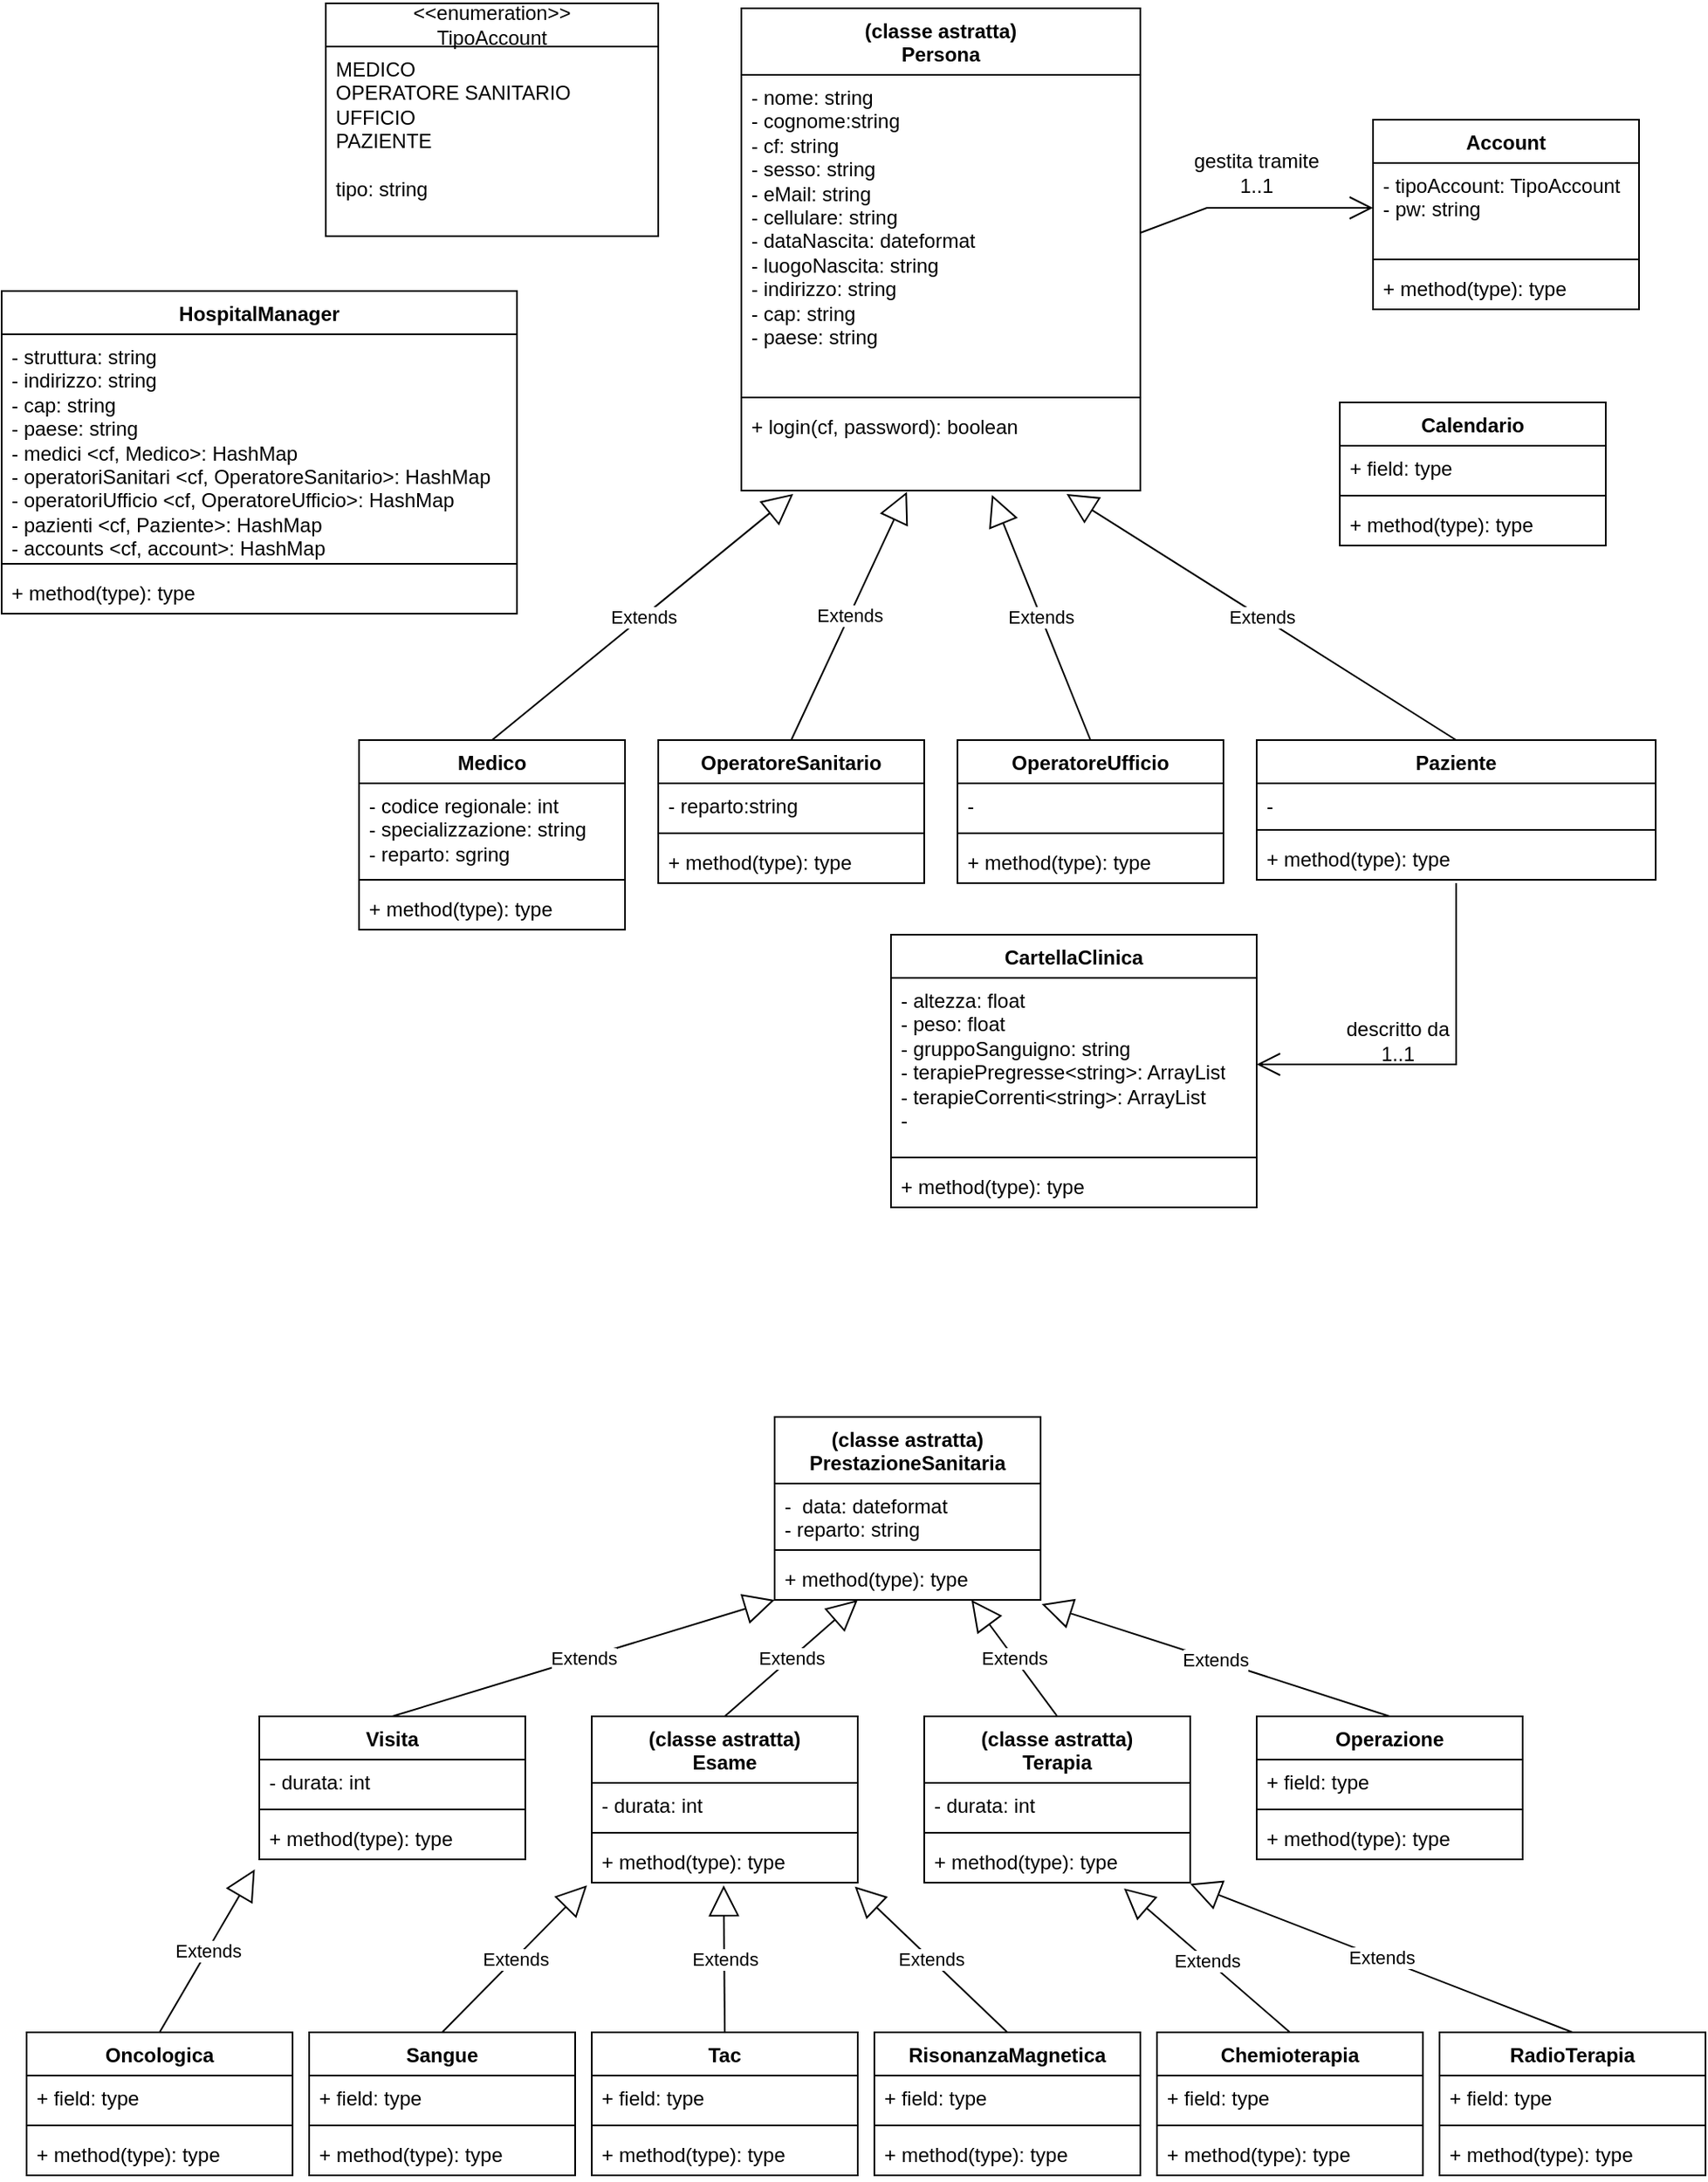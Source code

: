 <mxfile version="21.2.9" type="device">
  <diagram name="Pagina-1" id="tTlV-15hE3kfH03kpY0C">
    <mxGraphModel dx="1313" dy="676" grid="1" gridSize="10" guides="1" tooltips="1" connect="1" arrows="1" fold="1" page="1" pageScale="1" pageWidth="1169" pageHeight="827" math="0" shadow="0">
      <root>
        <mxCell id="0" />
        <mxCell id="1" parent="0" />
        <mxCell id="g1Nb5lCBtKVe93ydb6f9-2" value="(classe astratta)&lt;br&gt;Persona" style="swimlane;fontStyle=1;align=center;verticalAlign=top;childLayout=stackLayout;horizontal=1;startSize=40;horizontalStack=0;resizeParent=1;resizeParentMax=0;resizeLast=0;collapsible=1;marginBottom=0;whiteSpace=wrap;html=1;" parent="1" vertex="1">
          <mxGeometry x="530" y="43" width="240" height="290" as="geometry">
            <mxRectangle x="330" y="240" width="130" height="40" as="alternateBounds" />
          </mxGeometry>
        </mxCell>
        <mxCell id="g1Nb5lCBtKVe93ydb6f9-3" value="- nome: string&lt;br&gt;- cognome:string&lt;br&gt;- cf: string&lt;br&gt;- sesso: string&lt;br&gt;- eMail: string&lt;br&gt;- cellulare: string&lt;br&gt;- dataNascita: dateformat&lt;br&gt;- luogoNascita: string&lt;br&gt;- indirizzo: string&lt;br&gt;- cap: string&lt;br&gt;- paese: string" style="text;strokeColor=none;fillColor=none;align=left;verticalAlign=top;spacingLeft=4;spacingRight=4;overflow=hidden;rotatable=0;points=[[0,0.5],[1,0.5]];portConstraint=eastwest;whiteSpace=wrap;html=1;" parent="g1Nb5lCBtKVe93ydb6f9-2" vertex="1">
          <mxGeometry y="40" width="240" height="190" as="geometry" />
        </mxCell>
        <mxCell id="g1Nb5lCBtKVe93ydb6f9-4" value="" style="line;strokeWidth=1;fillColor=none;align=left;verticalAlign=middle;spacingTop=-1;spacingLeft=3;spacingRight=3;rotatable=0;labelPosition=right;points=[];portConstraint=eastwest;strokeColor=inherit;" parent="g1Nb5lCBtKVe93ydb6f9-2" vertex="1">
          <mxGeometry y="230" width="240" height="8" as="geometry" />
        </mxCell>
        <mxCell id="g1Nb5lCBtKVe93ydb6f9-5" value="+ login(cf, password): boolean" style="text;strokeColor=none;fillColor=none;align=left;verticalAlign=top;spacingLeft=4;spacingRight=4;overflow=hidden;rotatable=0;points=[[0,0.5],[1,0.5]];portConstraint=eastwest;whiteSpace=wrap;html=1;" parent="g1Nb5lCBtKVe93ydb6f9-2" vertex="1">
          <mxGeometry y="238" width="240" height="52" as="geometry" />
        </mxCell>
        <mxCell id="g1Nb5lCBtKVe93ydb6f9-6" value="Medico" style="swimlane;fontStyle=1;align=center;verticalAlign=top;childLayout=stackLayout;horizontal=1;startSize=26;horizontalStack=0;resizeParent=1;resizeParentMax=0;resizeLast=0;collapsible=1;marginBottom=0;whiteSpace=wrap;html=1;" parent="1" vertex="1">
          <mxGeometry x="300" y="483" width="160" height="114" as="geometry" />
        </mxCell>
        <mxCell id="g1Nb5lCBtKVe93ydb6f9-7" value="- codice regionale: int&lt;br&gt;- specializzazione: string&lt;br&gt;- reparto: sgring&amp;nbsp;" style="text;strokeColor=none;fillColor=none;align=left;verticalAlign=top;spacingLeft=4;spacingRight=4;overflow=hidden;rotatable=0;points=[[0,0.5],[1,0.5]];portConstraint=eastwest;whiteSpace=wrap;html=1;" parent="g1Nb5lCBtKVe93ydb6f9-6" vertex="1">
          <mxGeometry y="26" width="160" height="54" as="geometry" />
        </mxCell>
        <mxCell id="g1Nb5lCBtKVe93ydb6f9-8" value="" style="line;strokeWidth=1;fillColor=none;align=left;verticalAlign=middle;spacingTop=-1;spacingLeft=3;spacingRight=3;rotatable=0;labelPosition=right;points=[];portConstraint=eastwest;strokeColor=inherit;" parent="g1Nb5lCBtKVe93ydb6f9-6" vertex="1">
          <mxGeometry y="80" width="160" height="8" as="geometry" />
        </mxCell>
        <mxCell id="g1Nb5lCBtKVe93ydb6f9-9" value="+ method(type): type" style="text;strokeColor=none;fillColor=none;align=left;verticalAlign=top;spacingLeft=4;spacingRight=4;overflow=hidden;rotatable=0;points=[[0,0.5],[1,0.5]];portConstraint=eastwest;whiteSpace=wrap;html=1;" parent="g1Nb5lCBtKVe93ydb6f9-6" vertex="1">
          <mxGeometry y="88" width="160" height="26" as="geometry" />
        </mxCell>
        <mxCell id="g1Nb5lCBtKVe93ydb6f9-10" value="OperatoreUfficio" style="swimlane;fontStyle=1;align=center;verticalAlign=top;childLayout=stackLayout;horizontal=1;startSize=26;horizontalStack=0;resizeParent=1;resizeParentMax=0;resizeLast=0;collapsible=1;marginBottom=0;whiteSpace=wrap;html=1;" parent="1" vertex="1">
          <mxGeometry x="660" y="483" width="160" height="86" as="geometry" />
        </mxCell>
        <mxCell id="g1Nb5lCBtKVe93ydb6f9-11" value="-&amp;nbsp;" style="text;strokeColor=none;fillColor=none;align=left;verticalAlign=top;spacingLeft=4;spacingRight=4;overflow=hidden;rotatable=0;points=[[0,0.5],[1,0.5]];portConstraint=eastwest;whiteSpace=wrap;html=1;" parent="g1Nb5lCBtKVe93ydb6f9-10" vertex="1">
          <mxGeometry y="26" width="160" height="26" as="geometry" />
        </mxCell>
        <mxCell id="g1Nb5lCBtKVe93ydb6f9-12" value="" style="line;strokeWidth=1;fillColor=none;align=left;verticalAlign=middle;spacingTop=-1;spacingLeft=3;spacingRight=3;rotatable=0;labelPosition=right;points=[];portConstraint=eastwest;strokeColor=inherit;" parent="g1Nb5lCBtKVe93ydb6f9-10" vertex="1">
          <mxGeometry y="52" width="160" height="8" as="geometry" />
        </mxCell>
        <mxCell id="g1Nb5lCBtKVe93ydb6f9-13" value="+ method(type): type" style="text;strokeColor=none;fillColor=none;align=left;verticalAlign=top;spacingLeft=4;spacingRight=4;overflow=hidden;rotatable=0;points=[[0,0.5],[1,0.5]];portConstraint=eastwest;whiteSpace=wrap;html=1;" parent="g1Nb5lCBtKVe93ydb6f9-10" vertex="1">
          <mxGeometry y="60" width="160" height="26" as="geometry" />
        </mxCell>
        <mxCell id="g1Nb5lCBtKVe93ydb6f9-14" value="Paziente" style="swimlane;fontStyle=1;align=center;verticalAlign=top;childLayout=stackLayout;horizontal=1;startSize=26;horizontalStack=0;resizeParent=1;resizeParentMax=0;resizeLast=0;collapsible=1;marginBottom=0;whiteSpace=wrap;html=1;" parent="1" vertex="1">
          <mxGeometry x="840" y="483" width="240" height="84" as="geometry" />
        </mxCell>
        <mxCell id="g1Nb5lCBtKVe93ydb6f9-15" value="-" style="text;strokeColor=none;fillColor=none;align=left;verticalAlign=top;spacingLeft=4;spacingRight=4;overflow=hidden;rotatable=0;points=[[0,0.5],[1,0.5]];portConstraint=eastwest;whiteSpace=wrap;html=1;" parent="g1Nb5lCBtKVe93ydb6f9-14" vertex="1">
          <mxGeometry y="26" width="240" height="24" as="geometry" />
        </mxCell>
        <mxCell id="g1Nb5lCBtKVe93ydb6f9-16" value="" style="line;strokeWidth=1;fillColor=none;align=left;verticalAlign=middle;spacingTop=-1;spacingLeft=3;spacingRight=3;rotatable=0;labelPosition=right;points=[];portConstraint=eastwest;strokeColor=inherit;" parent="g1Nb5lCBtKVe93ydb6f9-14" vertex="1">
          <mxGeometry y="50" width="240" height="8" as="geometry" />
        </mxCell>
        <mxCell id="g1Nb5lCBtKVe93ydb6f9-17" value="+ method(type): type" style="text;strokeColor=none;fillColor=none;align=left;verticalAlign=top;spacingLeft=4;spacingRight=4;overflow=hidden;rotatable=0;points=[[0,0.5],[1,0.5]];portConstraint=eastwest;whiteSpace=wrap;html=1;" parent="g1Nb5lCBtKVe93ydb6f9-14" vertex="1">
          <mxGeometry y="58" width="240" height="26" as="geometry" />
        </mxCell>
        <mxCell id="g1Nb5lCBtKVe93ydb6f9-18" value="CartellaClinica" style="swimlane;fontStyle=1;align=center;verticalAlign=top;childLayout=stackLayout;horizontal=1;startSize=26;horizontalStack=0;resizeParent=1;resizeParentMax=0;resizeLast=0;collapsible=1;marginBottom=0;whiteSpace=wrap;html=1;" parent="1" vertex="1">
          <mxGeometry x="620" y="600" width="220" height="164" as="geometry" />
        </mxCell>
        <mxCell id="g1Nb5lCBtKVe93ydb6f9-19" value="- altezza: float&lt;br style=&quot;border-color: var(--border-color);&quot;&gt;- peso: float&lt;br style=&quot;border-color: var(--border-color);&quot;&gt;- gruppoSanguigno: string&lt;br style=&quot;border-color: var(--border-color);&quot;&gt;- terapiePregresse&amp;lt;string&amp;gt;: ArrayList&lt;br style=&quot;border-color: var(--border-color);&quot;&gt;- terapieCorrenti&amp;lt;string&amp;gt;: ArrayList&lt;br&gt;-&amp;nbsp;" style="text;strokeColor=none;fillColor=none;align=left;verticalAlign=top;spacingLeft=4;spacingRight=4;overflow=hidden;rotatable=0;points=[[0,0.5],[1,0.5]];portConstraint=eastwest;whiteSpace=wrap;html=1;" parent="g1Nb5lCBtKVe93ydb6f9-18" vertex="1">
          <mxGeometry y="26" width="220" height="104" as="geometry" />
        </mxCell>
        <mxCell id="g1Nb5lCBtKVe93ydb6f9-20" value="" style="line;strokeWidth=1;fillColor=none;align=left;verticalAlign=middle;spacingTop=-1;spacingLeft=3;spacingRight=3;rotatable=0;labelPosition=right;points=[];portConstraint=eastwest;strokeColor=inherit;" parent="g1Nb5lCBtKVe93ydb6f9-18" vertex="1">
          <mxGeometry y="130" width="220" height="8" as="geometry" />
        </mxCell>
        <mxCell id="g1Nb5lCBtKVe93ydb6f9-21" value="+ method(type): type" style="text;strokeColor=none;fillColor=none;align=left;verticalAlign=top;spacingLeft=4;spacingRight=4;overflow=hidden;rotatable=0;points=[[0,0.5],[1,0.5]];portConstraint=eastwest;whiteSpace=wrap;html=1;" parent="g1Nb5lCBtKVe93ydb6f9-18" vertex="1">
          <mxGeometry y="138" width="220" height="26" as="geometry" />
        </mxCell>
        <mxCell id="g1Nb5lCBtKVe93ydb6f9-25" value="Extends" style="endArrow=block;endSize=16;endFill=0;html=1;rounded=0;exitX=0.5;exitY=0;exitDx=0;exitDy=0;entryX=0.628;entryY=1.05;entryDx=0;entryDy=0;entryPerimeter=0;" parent="1" source="g1Nb5lCBtKVe93ydb6f9-10" target="g1Nb5lCBtKVe93ydb6f9-5" edge="1">
          <mxGeometry width="160" relative="1" as="geometry">
            <mxPoint x="580" y="443" as="sourcePoint" />
            <mxPoint x="650" y="293" as="targetPoint" />
          </mxGeometry>
        </mxCell>
        <mxCell id="g1Nb5lCBtKVe93ydb6f9-27" value="Extends" style="endArrow=block;endSize=16;endFill=0;html=1;rounded=0;exitX=0.5;exitY=0;exitDx=0;exitDy=0;entryX=0.13;entryY=1.038;entryDx=0;entryDy=0;entryPerimeter=0;" parent="1" source="g1Nb5lCBtKVe93ydb6f9-6" target="g1Nb5lCBtKVe93ydb6f9-5" edge="1">
          <mxGeometry width="160" relative="1" as="geometry">
            <mxPoint x="580" y="243" as="sourcePoint" />
            <mxPoint x="740" y="243" as="targetPoint" />
          </mxGeometry>
        </mxCell>
        <mxCell id="g1Nb5lCBtKVe93ydb6f9-28" value="Extends" style="endArrow=block;endSize=16;endFill=0;html=1;rounded=0;entryX=0.815;entryY=1.038;entryDx=0;entryDy=0;entryPerimeter=0;exitX=0.5;exitY=0;exitDx=0;exitDy=0;" parent="1" source="g1Nb5lCBtKVe93ydb6f9-14" target="g1Nb5lCBtKVe93ydb6f9-5" edge="1">
          <mxGeometry width="160" relative="1" as="geometry">
            <mxPoint x="580" y="243" as="sourcePoint" />
            <mxPoint x="740" y="243" as="targetPoint" />
          </mxGeometry>
        </mxCell>
        <mxCell id="g1Nb5lCBtKVe93ydb6f9-38" value="" style="endArrow=open;endFill=1;endSize=12;html=1;rounded=0;entryX=1;entryY=0.5;entryDx=0;entryDy=0;" parent="1" target="g1Nb5lCBtKVe93ydb6f9-19" edge="1">
          <mxGeometry width="160" relative="1" as="geometry">
            <mxPoint x="960" y="569" as="sourcePoint" />
            <mxPoint x="850" y="639" as="targetPoint" />
            <Array as="points">
              <mxPoint x="960" y="678" />
            </Array>
          </mxGeometry>
        </mxCell>
        <mxCell id="g1Nb5lCBtKVe93ydb6f9-39" value="descritto da&lt;br&gt;1..1" style="text;strokeColor=none;align=center;fillColor=none;html=1;verticalAlign=middle;whiteSpace=wrap;rounded=0;movable=1;resizable=1;rotatable=1;deletable=1;editable=1;locked=0;connectable=1;" parent="1" vertex="1">
          <mxGeometry x="890" y="649" width="70" height="30" as="geometry" />
        </mxCell>
        <mxCell id="g1Nb5lCBtKVe93ydb6f9-40" value="Calendario" style="swimlane;fontStyle=1;align=center;verticalAlign=top;childLayout=stackLayout;horizontal=1;startSize=26;horizontalStack=0;resizeParent=1;resizeParentMax=0;resizeLast=0;collapsible=1;marginBottom=0;whiteSpace=wrap;html=1;" parent="1" vertex="1">
          <mxGeometry x="890" y="280" width="160" height="86" as="geometry" />
        </mxCell>
        <mxCell id="g1Nb5lCBtKVe93ydb6f9-41" value="+ field: type" style="text;strokeColor=none;fillColor=none;align=left;verticalAlign=top;spacingLeft=4;spacingRight=4;overflow=hidden;rotatable=0;points=[[0,0.5],[1,0.5]];portConstraint=eastwest;whiteSpace=wrap;html=1;" parent="g1Nb5lCBtKVe93ydb6f9-40" vertex="1">
          <mxGeometry y="26" width="160" height="26" as="geometry" />
        </mxCell>
        <mxCell id="g1Nb5lCBtKVe93ydb6f9-42" value="" style="line;strokeWidth=1;fillColor=none;align=left;verticalAlign=middle;spacingTop=-1;spacingLeft=3;spacingRight=3;rotatable=0;labelPosition=right;points=[];portConstraint=eastwest;strokeColor=inherit;" parent="g1Nb5lCBtKVe93ydb6f9-40" vertex="1">
          <mxGeometry y="52" width="160" height="8" as="geometry" />
        </mxCell>
        <mxCell id="g1Nb5lCBtKVe93ydb6f9-43" value="+ method(type): type" style="text;strokeColor=none;fillColor=none;align=left;verticalAlign=top;spacingLeft=4;spacingRight=4;overflow=hidden;rotatable=0;points=[[0,0.5],[1,0.5]];portConstraint=eastwest;whiteSpace=wrap;html=1;" parent="g1Nb5lCBtKVe93ydb6f9-40" vertex="1">
          <mxGeometry y="60" width="160" height="26" as="geometry" />
        </mxCell>
        <mxCell id="g1Nb5lCBtKVe93ydb6f9-44" value="Account" style="swimlane;fontStyle=1;align=center;verticalAlign=top;childLayout=stackLayout;horizontal=1;startSize=26;horizontalStack=0;resizeParent=1;resizeParentMax=0;resizeLast=0;collapsible=1;marginBottom=0;whiteSpace=wrap;html=1;" parent="1" vertex="1">
          <mxGeometry x="910" y="110" width="160" height="114" as="geometry" />
        </mxCell>
        <mxCell id="g1Nb5lCBtKVe93ydb6f9-45" value="- tipoAccount: TipoAccount&lt;br&gt;- pw: string" style="text;strokeColor=none;fillColor=none;align=left;verticalAlign=top;spacingLeft=4;spacingRight=4;overflow=hidden;rotatable=0;points=[[0,0.5],[1,0.5]];portConstraint=eastwest;whiteSpace=wrap;html=1;" parent="g1Nb5lCBtKVe93ydb6f9-44" vertex="1">
          <mxGeometry y="26" width="160" height="54" as="geometry" />
        </mxCell>
        <mxCell id="g1Nb5lCBtKVe93ydb6f9-46" value="" style="line;strokeWidth=1;fillColor=none;align=left;verticalAlign=middle;spacingTop=-1;spacingLeft=3;spacingRight=3;rotatable=0;labelPosition=right;points=[];portConstraint=eastwest;strokeColor=inherit;" parent="g1Nb5lCBtKVe93ydb6f9-44" vertex="1">
          <mxGeometry y="80" width="160" height="8" as="geometry" />
        </mxCell>
        <mxCell id="g1Nb5lCBtKVe93ydb6f9-47" value="+ method(type): type" style="text;strokeColor=none;fillColor=none;align=left;verticalAlign=top;spacingLeft=4;spacingRight=4;overflow=hidden;rotatable=0;points=[[0,0.5],[1,0.5]];portConstraint=eastwest;whiteSpace=wrap;html=1;" parent="g1Nb5lCBtKVe93ydb6f9-44" vertex="1">
          <mxGeometry y="88" width="160" height="26" as="geometry" />
        </mxCell>
        <mxCell id="g1Nb5lCBtKVe93ydb6f9-53" value="&amp;lt;&amp;lt;enumeration&amp;gt;&amp;gt;&lt;br&gt;TipoAccount" style="swimlane;fontStyle=0;childLayout=stackLayout;horizontal=1;startSize=26;fillColor=none;horizontalStack=0;resizeParent=1;resizeParentMax=0;resizeLast=0;collapsible=1;marginBottom=0;whiteSpace=wrap;html=1;" parent="1" vertex="1">
          <mxGeometry x="280" y="40" width="200" height="140" as="geometry" />
        </mxCell>
        <mxCell id="g1Nb5lCBtKVe93ydb6f9-54" value="MEDICO&lt;br&gt;OPERATORE SANITARIO&lt;br&gt;UFFICIO&lt;br&gt;PAZIENTE&lt;br&gt;&lt;br&gt;tipo: string" style="text;strokeColor=none;fillColor=none;align=left;verticalAlign=top;spacingLeft=4;spacingRight=4;overflow=hidden;rotatable=0;points=[[0,0.5],[1,0.5]];portConstraint=eastwest;whiteSpace=wrap;html=1;" parent="g1Nb5lCBtKVe93ydb6f9-53" vertex="1">
          <mxGeometry y="26" width="200" height="114" as="geometry" />
        </mxCell>
        <mxCell id="g1Nb5lCBtKVe93ydb6f9-60" value="OperatoreSanitario" style="swimlane;fontStyle=1;align=center;verticalAlign=top;childLayout=stackLayout;horizontal=1;startSize=26;horizontalStack=0;resizeParent=1;resizeParentMax=0;resizeLast=0;collapsible=1;marginBottom=0;whiteSpace=wrap;html=1;" parent="1" vertex="1">
          <mxGeometry x="480" y="483" width="160" height="86" as="geometry" />
        </mxCell>
        <mxCell id="g1Nb5lCBtKVe93ydb6f9-61" value="- reparto:string" style="text;strokeColor=none;fillColor=none;align=left;verticalAlign=top;spacingLeft=4;spacingRight=4;overflow=hidden;rotatable=0;points=[[0,0.5],[1,0.5]];portConstraint=eastwest;whiteSpace=wrap;html=1;" parent="g1Nb5lCBtKVe93ydb6f9-60" vertex="1">
          <mxGeometry y="26" width="160" height="26" as="geometry" />
        </mxCell>
        <mxCell id="g1Nb5lCBtKVe93ydb6f9-62" value="" style="line;strokeWidth=1;fillColor=none;align=left;verticalAlign=middle;spacingTop=-1;spacingLeft=3;spacingRight=3;rotatable=0;labelPosition=right;points=[];portConstraint=eastwest;strokeColor=inherit;" parent="g1Nb5lCBtKVe93ydb6f9-60" vertex="1">
          <mxGeometry y="52" width="160" height="8" as="geometry" />
        </mxCell>
        <mxCell id="g1Nb5lCBtKVe93ydb6f9-63" value="+ method(type): type" style="text;strokeColor=none;fillColor=none;align=left;verticalAlign=top;spacingLeft=4;spacingRight=4;overflow=hidden;rotatable=0;points=[[0,0.5],[1,0.5]];portConstraint=eastwest;whiteSpace=wrap;html=1;" parent="g1Nb5lCBtKVe93ydb6f9-60" vertex="1">
          <mxGeometry y="60" width="160" height="26" as="geometry" />
        </mxCell>
        <mxCell id="g1Nb5lCBtKVe93ydb6f9-64" value="Extends" style="endArrow=block;endSize=16;endFill=0;html=1;rounded=0;exitX=0.5;exitY=0;exitDx=0;exitDy=0;entryX=0.415;entryY=1.015;entryDx=0;entryDy=0;entryPerimeter=0;" parent="1" source="g1Nb5lCBtKVe93ydb6f9-60" target="g1Nb5lCBtKVe93ydb6f9-5" edge="1">
          <mxGeometry width="160" relative="1" as="geometry">
            <mxPoint x="580" y="393" as="sourcePoint" />
            <mxPoint x="740" y="393" as="targetPoint" />
          </mxGeometry>
        </mxCell>
        <mxCell id="0tCYUlRIdNbkmeOcHSWN-1" value="HospitalManager" style="swimlane;fontStyle=1;align=center;verticalAlign=top;childLayout=stackLayout;horizontal=1;startSize=26;horizontalStack=0;resizeParent=1;resizeParentMax=0;resizeLast=0;collapsible=1;marginBottom=0;whiteSpace=wrap;html=1;" parent="1" vertex="1">
          <mxGeometry x="85" y="213" width="310" height="194" as="geometry" />
        </mxCell>
        <mxCell id="0tCYUlRIdNbkmeOcHSWN-2" value="- struttura: string&lt;br&gt;- indirizzo: string&lt;br style=&quot;border-color: var(--border-color);&quot;&gt;- cap: string&lt;br style=&quot;border-color: var(--border-color);&quot;&gt;- paese: string&lt;br style=&quot;border-color: var(--border-color);&quot;&gt;- medici &amp;lt;cf, Medico&amp;gt;: HashMap&lt;br&gt;- operatoriSanitari &amp;lt;cf, OperatoreSanitario&amp;gt;: HashMap&lt;br&gt;- operatoriUfficio &amp;lt;cf, OperatoreUfficio&amp;gt;: HashMap&lt;br style=&quot;border-color: var(--border-color);&quot;&gt;- pazienti &amp;lt;cf, Paziente&amp;gt;: HashMap&lt;br&gt;- accounts &amp;lt;cf, account&amp;gt;: HashMap" style="text;strokeColor=none;fillColor=none;align=left;verticalAlign=top;spacingLeft=4;spacingRight=4;overflow=hidden;rotatable=0;points=[[0,0.5],[1,0.5]];portConstraint=eastwest;whiteSpace=wrap;html=1;" parent="0tCYUlRIdNbkmeOcHSWN-1" vertex="1">
          <mxGeometry y="26" width="310" height="134" as="geometry" />
        </mxCell>
        <mxCell id="0tCYUlRIdNbkmeOcHSWN-3" value="" style="line;strokeWidth=1;fillColor=none;align=left;verticalAlign=middle;spacingTop=-1;spacingLeft=3;spacingRight=3;rotatable=0;labelPosition=right;points=[];portConstraint=eastwest;strokeColor=inherit;" parent="0tCYUlRIdNbkmeOcHSWN-1" vertex="1">
          <mxGeometry y="160" width="310" height="8" as="geometry" />
        </mxCell>
        <mxCell id="0tCYUlRIdNbkmeOcHSWN-4" value="+ method(type): type" style="text;strokeColor=none;fillColor=none;align=left;verticalAlign=top;spacingLeft=4;spacingRight=4;overflow=hidden;rotatable=0;points=[[0,0.5],[1,0.5]];portConstraint=eastwest;whiteSpace=wrap;html=1;" parent="0tCYUlRIdNbkmeOcHSWN-1" vertex="1">
          <mxGeometry y="168" width="310" height="26" as="geometry" />
        </mxCell>
        <mxCell id="0tCYUlRIdNbkmeOcHSWN-5" value="Operazione" style="swimlane;fontStyle=1;align=center;verticalAlign=top;childLayout=stackLayout;horizontal=1;startSize=26;horizontalStack=0;resizeParent=1;resizeParentMax=0;resizeLast=0;collapsible=1;marginBottom=0;whiteSpace=wrap;html=1;" parent="1" vertex="1">
          <mxGeometry x="840" y="1070" width="160" height="86" as="geometry" />
        </mxCell>
        <mxCell id="0tCYUlRIdNbkmeOcHSWN-6" value="+ field: type" style="text;strokeColor=none;fillColor=none;align=left;verticalAlign=top;spacingLeft=4;spacingRight=4;overflow=hidden;rotatable=0;points=[[0,0.5],[1,0.5]];portConstraint=eastwest;whiteSpace=wrap;html=1;" parent="0tCYUlRIdNbkmeOcHSWN-5" vertex="1">
          <mxGeometry y="26" width="160" height="26" as="geometry" />
        </mxCell>
        <mxCell id="0tCYUlRIdNbkmeOcHSWN-7" value="" style="line;strokeWidth=1;fillColor=none;align=left;verticalAlign=middle;spacingTop=-1;spacingLeft=3;spacingRight=3;rotatable=0;labelPosition=right;points=[];portConstraint=eastwest;strokeColor=inherit;" parent="0tCYUlRIdNbkmeOcHSWN-5" vertex="1">
          <mxGeometry y="52" width="160" height="8" as="geometry" />
        </mxCell>
        <mxCell id="0tCYUlRIdNbkmeOcHSWN-8" value="+ method(type): type" style="text;strokeColor=none;fillColor=none;align=left;verticalAlign=top;spacingLeft=4;spacingRight=4;overflow=hidden;rotatable=0;points=[[0,0.5],[1,0.5]];portConstraint=eastwest;whiteSpace=wrap;html=1;" parent="0tCYUlRIdNbkmeOcHSWN-5" vertex="1">
          <mxGeometry y="60" width="160" height="26" as="geometry" />
        </mxCell>
        <mxCell id="0tCYUlRIdNbkmeOcHSWN-9" value="(classe astratta)&lt;br&gt;Esame" style="swimlane;fontStyle=1;align=center;verticalAlign=top;childLayout=stackLayout;horizontal=1;startSize=40;horizontalStack=0;resizeParent=1;resizeParentMax=0;resizeLast=0;collapsible=1;marginBottom=0;whiteSpace=wrap;html=1;" parent="1" vertex="1">
          <mxGeometry x="440" y="1070" width="160" height="100" as="geometry" />
        </mxCell>
        <mxCell id="0tCYUlRIdNbkmeOcHSWN-10" value="- durata: int" style="text;strokeColor=none;fillColor=none;align=left;verticalAlign=top;spacingLeft=4;spacingRight=4;overflow=hidden;rotatable=0;points=[[0,0.5],[1,0.5]];portConstraint=eastwest;whiteSpace=wrap;html=1;" parent="0tCYUlRIdNbkmeOcHSWN-9" vertex="1">
          <mxGeometry y="40" width="160" height="26" as="geometry" />
        </mxCell>
        <mxCell id="0tCYUlRIdNbkmeOcHSWN-11" value="" style="line;strokeWidth=1;fillColor=none;align=left;verticalAlign=middle;spacingTop=-1;spacingLeft=3;spacingRight=3;rotatable=0;labelPosition=right;points=[];portConstraint=eastwest;strokeColor=inherit;" parent="0tCYUlRIdNbkmeOcHSWN-9" vertex="1">
          <mxGeometry y="66" width="160" height="8" as="geometry" />
        </mxCell>
        <mxCell id="0tCYUlRIdNbkmeOcHSWN-12" value="+ method(type): type" style="text;strokeColor=none;fillColor=none;align=left;verticalAlign=top;spacingLeft=4;spacingRight=4;overflow=hidden;rotatable=0;points=[[0,0.5],[1,0.5]];portConstraint=eastwest;whiteSpace=wrap;html=1;" parent="0tCYUlRIdNbkmeOcHSWN-9" vertex="1">
          <mxGeometry y="74" width="160" height="26" as="geometry" />
        </mxCell>
        <mxCell id="0tCYUlRIdNbkmeOcHSWN-13" value="Visita" style="swimlane;fontStyle=1;align=center;verticalAlign=top;childLayout=stackLayout;horizontal=1;startSize=26;horizontalStack=0;resizeParent=1;resizeParentMax=0;resizeLast=0;collapsible=1;marginBottom=0;whiteSpace=wrap;html=1;" parent="1" vertex="1">
          <mxGeometry x="240" y="1070" width="160" height="86" as="geometry" />
        </mxCell>
        <mxCell id="0tCYUlRIdNbkmeOcHSWN-14" value="- durata: int" style="text;strokeColor=none;fillColor=none;align=left;verticalAlign=top;spacingLeft=4;spacingRight=4;overflow=hidden;rotatable=0;points=[[0,0.5],[1,0.5]];portConstraint=eastwest;whiteSpace=wrap;html=1;" parent="0tCYUlRIdNbkmeOcHSWN-13" vertex="1">
          <mxGeometry y="26" width="160" height="26" as="geometry" />
        </mxCell>
        <mxCell id="0tCYUlRIdNbkmeOcHSWN-15" value="" style="line;strokeWidth=1;fillColor=none;align=left;verticalAlign=middle;spacingTop=-1;spacingLeft=3;spacingRight=3;rotatable=0;labelPosition=right;points=[];portConstraint=eastwest;strokeColor=inherit;" parent="0tCYUlRIdNbkmeOcHSWN-13" vertex="1">
          <mxGeometry y="52" width="160" height="8" as="geometry" />
        </mxCell>
        <mxCell id="0tCYUlRIdNbkmeOcHSWN-16" value="+ method(type): type" style="text;strokeColor=none;fillColor=none;align=left;verticalAlign=top;spacingLeft=4;spacingRight=4;overflow=hidden;rotatable=0;points=[[0,0.5],[1,0.5]];portConstraint=eastwest;whiteSpace=wrap;html=1;" parent="0tCYUlRIdNbkmeOcHSWN-13" vertex="1">
          <mxGeometry y="60" width="160" height="26" as="geometry" />
        </mxCell>
        <mxCell id="0tCYUlRIdNbkmeOcHSWN-17" value="(classe astratta)&lt;br&gt;PrestazioneSanitaria" style="swimlane;fontStyle=1;align=center;verticalAlign=top;childLayout=stackLayout;horizontal=1;startSize=40;horizontalStack=0;resizeParent=1;resizeParentMax=0;resizeLast=0;collapsible=1;marginBottom=0;whiteSpace=wrap;html=1;" parent="1" vertex="1">
          <mxGeometry x="550" y="890" width="160" height="110" as="geometry" />
        </mxCell>
        <mxCell id="0tCYUlRIdNbkmeOcHSWN-18" value="-&amp;nbsp; data: dateformat&lt;br&gt;- reparto: string" style="text;strokeColor=none;fillColor=none;align=left;verticalAlign=top;spacingLeft=4;spacingRight=4;overflow=hidden;rotatable=0;points=[[0,0.5],[1,0.5]];portConstraint=eastwest;whiteSpace=wrap;html=1;" parent="0tCYUlRIdNbkmeOcHSWN-17" vertex="1">
          <mxGeometry y="40" width="160" height="36" as="geometry" />
        </mxCell>
        <mxCell id="0tCYUlRIdNbkmeOcHSWN-19" value="" style="line;strokeWidth=1;fillColor=none;align=left;verticalAlign=middle;spacingTop=-1;spacingLeft=3;spacingRight=3;rotatable=0;labelPosition=right;points=[];portConstraint=eastwest;strokeColor=inherit;" parent="0tCYUlRIdNbkmeOcHSWN-17" vertex="1">
          <mxGeometry y="76" width="160" height="8" as="geometry" />
        </mxCell>
        <mxCell id="0tCYUlRIdNbkmeOcHSWN-20" value="+ method(type): type" style="text;strokeColor=none;fillColor=none;align=left;verticalAlign=top;spacingLeft=4;spacingRight=4;overflow=hidden;rotatable=0;points=[[0,0.5],[1,0.5]];portConstraint=eastwest;whiteSpace=wrap;html=1;" parent="0tCYUlRIdNbkmeOcHSWN-17" vertex="1">
          <mxGeometry y="84" width="160" height="26" as="geometry" />
        </mxCell>
        <mxCell id="0tCYUlRIdNbkmeOcHSWN-21" value="(classe astratta)&lt;br&gt;Terapia" style="swimlane;fontStyle=1;align=center;verticalAlign=top;childLayout=stackLayout;horizontal=1;startSize=40;horizontalStack=0;resizeParent=1;resizeParentMax=0;resizeLast=0;collapsible=1;marginBottom=0;whiteSpace=wrap;html=1;" parent="1" vertex="1">
          <mxGeometry x="640" y="1070" width="160" height="100" as="geometry" />
        </mxCell>
        <mxCell id="0tCYUlRIdNbkmeOcHSWN-22" value="- durata: int" style="text;strokeColor=none;fillColor=none;align=left;verticalAlign=top;spacingLeft=4;spacingRight=4;overflow=hidden;rotatable=0;points=[[0,0.5],[1,0.5]];portConstraint=eastwest;whiteSpace=wrap;html=1;" parent="0tCYUlRIdNbkmeOcHSWN-21" vertex="1">
          <mxGeometry y="40" width="160" height="26" as="geometry" />
        </mxCell>
        <mxCell id="0tCYUlRIdNbkmeOcHSWN-23" value="" style="line;strokeWidth=1;fillColor=none;align=left;verticalAlign=middle;spacingTop=-1;spacingLeft=3;spacingRight=3;rotatable=0;labelPosition=right;points=[];portConstraint=eastwest;strokeColor=inherit;" parent="0tCYUlRIdNbkmeOcHSWN-21" vertex="1">
          <mxGeometry y="66" width="160" height="8" as="geometry" />
        </mxCell>
        <mxCell id="0tCYUlRIdNbkmeOcHSWN-24" value="+ method(type): type" style="text;strokeColor=none;fillColor=none;align=left;verticalAlign=top;spacingLeft=4;spacingRight=4;overflow=hidden;rotatable=0;points=[[0,0.5],[1,0.5]];portConstraint=eastwest;whiteSpace=wrap;html=1;" parent="0tCYUlRIdNbkmeOcHSWN-21" vertex="1">
          <mxGeometry y="74" width="160" height="26" as="geometry" />
        </mxCell>
        <mxCell id="0tCYUlRIdNbkmeOcHSWN-25" value="Oncologica" style="swimlane;fontStyle=1;align=center;verticalAlign=top;childLayout=stackLayout;horizontal=1;startSize=26;horizontalStack=0;resizeParent=1;resizeParentMax=0;resizeLast=0;collapsible=1;marginBottom=0;whiteSpace=wrap;html=1;" parent="1" vertex="1">
          <mxGeometry x="100" y="1260" width="160" height="86" as="geometry" />
        </mxCell>
        <mxCell id="0tCYUlRIdNbkmeOcHSWN-26" value="+ field: type" style="text;strokeColor=none;fillColor=none;align=left;verticalAlign=top;spacingLeft=4;spacingRight=4;overflow=hidden;rotatable=0;points=[[0,0.5],[1,0.5]];portConstraint=eastwest;whiteSpace=wrap;html=1;" parent="0tCYUlRIdNbkmeOcHSWN-25" vertex="1">
          <mxGeometry y="26" width="160" height="26" as="geometry" />
        </mxCell>
        <mxCell id="0tCYUlRIdNbkmeOcHSWN-27" value="" style="line;strokeWidth=1;fillColor=none;align=left;verticalAlign=middle;spacingTop=-1;spacingLeft=3;spacingRight=3;rotatable=0;labelPosition=right;points=[];portConstraint=eastwest;strokeColor=inherit;" parent="0tCYUlRIdNbkmeOcHSWN-25" vertex="1">
          <mxGeometry y="52" width="160" height="8" as="geometry" />
        </mxCell>
        <mxCell id="0tCYUlRIdNbkmeOcHSWN-28" value="+ method(type): type" style="text;strokeColor=none;fillColor=none;align=left;verticalAlign=top;spacingLeft=4;spacingRight=4;overflow=hidden;rotatable=0;points=[[0,0.5],[1,0.5]];portConstraint=eastwest;whiteSpace=wrap;html=1;" parent="0tCYUlRIdNbkmeOcHSWN-25" vertex="1">
          <mxGeometry y="60" width="160" height="26" as="geometry" />
        </mxCell>
        <mxCell id="0tCYUlRIdNbkmeOcHSWN-29" value="Sangue" style="swimlane;fontStyle=1;align=center;verticalAlign=top;childLayout=stackLayout;horizontal=1;startSize=26;horizontalStack=0;resizeParent=1;resizeParentMax=0;resizeLast=0;collapsible=1;marginBottom=0;whiteSpace=wrap;html=1;" parent="1" vertex="1">
          <mxGeometry x="270" y="1260" width="160" height="86" as="geometry" />
        </mxCell>
        <mxCell id="0tCYUlRIdNbkmeOcHSWN-30" value="+ field: type" style="text;strokeColor=none;fillColor=none;align=left;verticalAlign=top;spacingLeft=4;spacingRight=4;overflow=hidden;rotatable=0;points=[[0,0.5],[1,0.5]];portConstraint=eastwest;whiteSpace=wrap;html=1;" parent="0tCYUlRIdNbkmeOcHSWN-29" vertex="1">
          <mxGeometry y="26" width="160" height="26" as="geometry" />
        </mxCell>
        <mxCell id="0tCYUlRIdNbkmeOcHSWN-31" value="" style="line;strokeWidth=1;fillColor=none;align=left;verticalAlign=middle;spacingTop=-1;spacingLeft=3;spacingRight=3;rotatable=0;labelPosition=right;points=[];portConstraint=eastwest;strokeColor=inherit;" parent="0tCYUlRIdNbkmeOcHSWN-29" vertex="1">
          <mxGeometry y="52" width="160" height="8" as="geometry" />
        </mxCell>
        <mxCell id="0tCYUlRIdNbkmeOcHSWN-32" value="+ method(type): type" style="text;strokeColor=none;fillColor=none;align=left;verticalAlign=top;spacingLeft=4;spacingRight=4;overflow=hidden;rotatable=0;points=[[0,0.5],[1,0.5]];portConstraint=eastwest;whiteSpace=wrap;html=1;" parent="0tCYUlRIdNbkmeOcHSWN-29" vertex="1">
          <mxGeometry y="60" width="160" height="26" as="geometry" />
        </mxCell>
        <mxCell id="0tCYUlRIdNbkmeOcHSWN-33" value="Tac" style="swimlane;fontStyle=1;align=center;verticalAlign=top;childLayout=stackLayout;horizontal=1;startSize=26;horizontalStack=0;resizeParent=1;resizeParentMax=0;resizeLast=0;collapsible=1;marginBottom=0;whiteSpace=wrap;html=1;" parent="1" vertex="1">
          <mxGeometry x="440" y="1260" width="160" height="86" as="geometry" />
        </mxCell>
        <mxCell id="0tCYUlRIdNbkmeOcHSWN-34" value="+ field: type" style="text;strokeColor=none;fillColor=none;align=left;verticalAlign=top;spacingLeft=4;spacingRight=4;overflow=hidden;rotatable=0;points=[[0,0.5],[1,0.5]];portConstraint=eastwest;whiteSpace=wrap;html=1;" parent="0tCYUlRIdNbkmeOcHSWN-33" vertex="1">
          <mxGeometry y="26" width="160" height="26" as="geometry" />
        </mxCell>
        <mxCell id="0tCYUlRIdNbkmeOcHSWN-35" value="" style="line;strokeWidth=1;fillColor=none;align=left;verticalAlign=middle;spacingTop=-1;spacingLeft=3;spacingRight=3;rotatable=0;labelPosition=right;points=[];portConstraint=eastwest;strokeColor=inherit;" parent="0tCYUlRIdNbkmeOcHSWN-33" vertex="1">
          <mxGeometry y="52" width="160" height="8" as="geometry" />
        </mxCell>
        <mxCell id="0tCYUlRIdNbkmeOcHSWN-36" value="+ method(type): type" style="text;strokeColor=none;fillColor=none;align=left;verticalAlign=top;spacingLeft=4;spacingRight=4;overflow=hidden;rotatable=0;points=[[0,0.5],[1,0.5]];portConstraint=eastwest;whiteSpace=wrap;html=1;" parent="0tCYUlRIdNbkmeOcHSWN-33" vertex="1">
          <mxGeometry y="60" width="160" height="26" as="geometry" />
        </mxCell>
        <mxCell id="0tCYUlRIdNbkmeOcHSWN-37" value="Chemioterapia" style="swimlane;fontStyle=1;align=center;verticalAlign=top;childLayout=stackLayout;horizontal=1;startSize=26;horizontalStack=0;resizeParent=1;resizeParentMax=0;resizeLast=0;collapsible=1;marginBottom=0;whiteSpace=wrap;html=1;" parent="1" vertex="1">
          <mxGeometry x="780" y="1260" width="160" height="86" as="geometry" />
        </mxCell>
        <mxCell id="0tCYUlRIdNbkmeOcHSWN-38" value="+ field: type" style="text;strokeColor=none;fillColor=none;align=left;verticalAlign=top;spacingLeft=4;spacingRight=4;overflow=hidden;rotatable=0;points=[[0,0.5],[1,0.5]];portConstraint=eastwest;whiteSpace=wrap;html=1;" parent="0tCYUlRIdNbkmeOcHSWN-37" vertex="1">
          <mxGeometry y="26" width="160" height="26" as="geometry" />
        </mxCell>
        <mxCell id="0tCYUlRIdNbkmeOcHSWN-39" value="" style="line;strokeWidth=1;fillColor=none;align=left;verticalAlign=middle;spacingTop=-1;spacingLeft=3;spacingRight=3;rotatable=0;labelPosition=right;points=[];portConstraint=eastwest;strokeColor=inherit;" parent="0tCYUlRIdNbkmeOcHSWN-37" vertex="1">
          <mxGeometry y="52" width="160" height="8" as="geometry" />
        </mxCell>
        <mxCell id="0tCYUlRIdNbkmeOcHSWN-40" value="+ method(type): type" style="text;strokeColor=none;fillColor=none;align=left;verticalAlign=top;spacingLeft=4;spacingRight=4;overflow=hidden;rotatable=0;points=[[0,0.5],[1,0.5]];portConstraint=eastwest;whiteSpace=wrap;html=1;" parent="0tCYUlRIdNbkmeOcHSWN-37" vertex="1">
          <mxGeometry y="60" width="160" height="26" as="geometry" />
        </mxCell>
        <mxCell id="0tCYUlRIdNbkmeOcHSWN-41" value="RadioTerapia" style="swimlane;fontStyle=1;align=center;verticalAlign=top;childLayout=stackLayout;horizontal=1;startSize=26;horizontalStack=0;resizeParent=1;resizeParentMax=0;resizeLast=0;collapsible=1;marginBottom=0;whiteSpace=wrap;html=1;" parent="1" vertex="1">
          <mxGeometry x="950" y="1260" width="160" height="86" as="geometry" />
        </mxCell>
        <mxCell id="0tCYUlRIdNbkmeOcHSWN-42" value="+ field: type" style="text;strokeColor=none;fillColor=none;align=left;verticalAlign=top;spacingLeft=4;spacingRight=4;overflow=hidden;rotatable=0;points=[[0,0.5],[1,0.5]];portConstraint=eastwest;whiteSpace=wrap;html=1;" parent="0tCYUlRIdNbkmeOcHSWN-41" vertex="1">
          <mxGeometry y="26" width="160" height="26" as="geometry" />
        </mxCell>
        <mxCell id="0tCYUlRIdNbkmeOcHSWN-43" value="" style="line;strokeWidth=1;fillColor=none;align=left;verticalAlign=middle;spacingTop=-1;spacingLeft=3;spacingRight=3;rotatable=0;labelPosition=right;points=[];portConstraint=eastwest;strokeColor=inherit;" parent="0tCYUlRIdNbkmeOcHSWN-41" vertex="1">
          <mxGeometry y="52" width="160" height="8" as="geometry" />
        </mxCell>
        <mxCell id="0tCYUlRIdNbkmeOcHSWN-44" value="+ method(type): type" style="text;strokeColor=none;fillColor=none;align=left;verticalAlign=top;spacingLeft=4;spacingRight=4;overflow=hidden;rotatable=0;points=[[0,0.5],[1,0.5]];portConstraint=eastwest;whiteSpace=wrap;html=1;" parent="0tCYUlRIdNbkmeOcHSWN-41" vertex="1">
          <mxGeometry y="60" width="160" height="26" as="geometry" />
        </mxCell>
        <mxCell id="0tCYUlRIdNbkmeOcHSWN-45" value="RisonanzaMagnetica" style="swimlane;fontStyle=1;align=center;verticalAlign=top;childLayout=stackLayout;horizontal=1;startSize=26;horizontalStack=0;resizeParent=1;resizeParentMax=0;resizeLast=0;collapsible=1;marginBottom=0;whiteSpace=wrap;html=1;" parent="1" vertex="1">
          <mxGeometry x="610" y="1260" width="160" height="86" as="geometry" />
        </mxCell>
        <mxCell id="0tCYUlRIdNbkmeOcHSWN-46" value="+ field: type" style="text;strokeColor=none;fillColor=none;align=left;verticalAlign=top;spacingLeft=4;spacingRight=4;overflow=hidden;rotatable=0;points=[[0,0.5],[1,0.5]];portConstraint=eastwest;whiteSpace=wrap;html=1;" parent="0tCYUlRIdNbkmeOcHSWN-45" vertex="1">
          <mxGeometry y="26" width="160" height="26" as="geometry" />
        </mxCell>
        <mxCell id="0tCYUlRIdNbkmeOcHSWN-47" value="" style="line;strokeWidth=1;fillColor=none;align=left;verticalAlign=middle;spacingTop=-1;spacingLeft=3;spacingRight=3;rotatable=0;labelPosition=right;points=[];portConstraint=eastwest;strokeColor=inherit;" parent="0tCYUlRIdNbkmeOcHSWN-45" vertex="1">
          <mxGeometry y="52" width="160" height="8" as="geometry" />
        </mxCell>
        <mxCell id="0tCYUlRIdNbkmeOcHSWN-48" value="+ method(type): type" style="text;strokeColor=none;fillColor=none;align=left;verticalAlign=top;spacingLeft=4;spacingRight=4;overflow=hidden;rotatable=0;points=[[0,0.5],[1,0.5]];portConstraint=eastwest;whiteSpace=wrap;html=1;" parent="0tCYUlRIdNbkmeOcHSWN-45" vertex="1">
          <mxGeometry y="60" width="160" height="26" as="geometry" />
        </mxCell>
        <mxCell id="0tCYUlRIdNbkmeOcHSWN-50" value="Extends" style="endArrow=block;endSize=16;endFill=0;html=1;rounded=0;exitX=0.5;exitY=0;exitDx=0;exitDy=0;entryX=-0.017;entryY=1.229;entryDx=0;entryDy=0;entryPerimeter=0;" parent="1" source="0tCYUlRIdNbkmeOcHSWN-25" target="0tCYUlRIdNbkmeOcHSWN-16" edge="1">
          <mxGeometry width="160" relative="1" as="geometry">
            <mxPoint x="110" y="1210" as="sourcePoint" />
            <mxPoint x="270" y="1210" as="targetPoint" />
          </mxGeometry>
        </mxCell>
        <mxCell id="0tCYUlRIdNbkmeOcHSWN-51" value="Extends" style="endArrow=block;endSize=16;endFill=0;html=1;rounded=0;exitX=0.5;exitY=0;exitDx=0;exitDy=0;entryX=-0.018;entryY=1.063;entryDx=0;entryDy=0;entryPerimeter=0;" parent="1" source="0tCYUlRIdNbkmeOcHSWN-29" target="0tCYUlRIdNbkmeOcHSWN-12" edge="1">
          <mxGeometry width="160" relative="1" as="geometry">
            <mxPoint x="320" y="1210" as="sourcePoint" />
            <mxPoint x="480" y="1210" as="targetPoint" />
          </mxGeometry>
        </mxCell>
        <mxCell id="0tCYUlRIdNbkmeOcHSWN-52" value="Extends" style="endArrow=block;endSize=16;endFill=0;html=1;rounded=0;exitX=0.5;exitY=0;exitDx=0;exitDy=0;entryX=0.496;entryY=1.063;entryDx=0;entryDy=0;entryPerimeter=0;" parent="1" source="0tCYUlRIdNbkmeOcHSWN-33" target="0tCYUlRIdNbkmeOcHSWN-12" edge="1">
          <mxGeometry width="160" relative="1" as="geometry">
            <mxPoint x="540" y="1220" as="sourcePoint" />
            <mxPoint x="510" y="1180" as="targetPoint" />
          </mxGeometry>
        </mxCell>
        <mxCell id="0tCYUlRIdNbkmeOcHSWN-53" value="Extends" style="endArrow=block;endSize=16;endFill=0;html=1;rounded=0;exitX=0.5;exitY=0;exitDx=0;exitDy=0;entryX=0.989;entryY=1.091;entryDx=0;entryDy=0;entryPerimeter=0;" parent="1" source="0tCYUlRIdNbkmeOcHSWN-45" target="0tCYUlRIdNbkmeOcHSWN-12" edge="1">
          <mxGeometry width="160" relative="1" as="geometry">
            <mxPoint x="770" y="1210" as="sourcePoint" />
            <mxPoint x="930" y="1210" as="targetPoint" />
          </mxGeometry>
        </mxCell>
        <mxCell id="0tCYUlRIdNbkmeOcHSWN-54" value="Extends" style="endArrow=block;endSize=16;endFill=0;html=1;rounded=0;exitX=0.5;exitY=0;exitDx=0;exitDy=0;entryX=0.751;entryY=1.133;entryDx=0;entryDy=0;entryPerimeter=0;" parent="1" source="0tCYUlRIdNbkmeOcHSWN-37" target="0tCYUlRIdNbkmeOcHSWN-24" edge="1">
          <mxGeometry width="160" relative="1" as="geometry">
            <mxPoint x="805" y="1220" as="sourcePoint" />
            <mxPoint x="965" y="1220" as="targetPoint" />
          </mxGeometry>
        </mxCell>
        <mxCell id="0tCYUlRIdNbkmeOcHSWN-55" value="Extends" style="endArrow=block;endSize=16;endFill=0;html=1;rounded=0;exitX=0.5;exitY=0;exitDx=0;exitDy=0;entryX=1;entryY=1.029;entryDx=0;entryDy=0;entryPerimeter=0;" parent="1" source="0tCYUlRIdNbkmeOcHSWN-41" target="0tCYUlRIdNbkmeOcHSWN-24" edge="1">
          <mxGeometry width="160" relative="1" as="geometry">
            <mxPoint x="980" y="1200" as="sourcePoint" />
            <mxPoint x="1140" y="1200" as="targetPoint" />
          </mxGeometry>
        </mxCell>
        <mxCell id="0tCYUlRIdNbkmeOcHSWN-56" value="Extends" style="endArrow=block;endSize=16;endFill=0;html=1;rounded=0;exitX=0.5;exitY=0;exitDx=0;exitDy=0;entryX=0;entryY=1;entryDx=0;entryDy=0;" parent="1" source="0tCYUlRIdNbkmeOcHSWN-13" target="0tCYUlRIdNbkmeOcHSWN-17" edge="1">
          <mxGeometry width="160" relative="1" as="geometry">
            <mxPoint x="260" y="1000" as="sourcePoint" />
            <mxPoint x="420" y="1000" as="targetPoint" />
          </mxGeometry>
        </mxCell>
        <mxCell id="0tCYUlRIdNbkmeOcHSWN-57" value="Extends" style="endArrow=block;endSize=16;endFill=0;html=1;rounded=0;exitX=0.5;exitY=0;exitDx=0;exitDy=0;" parent="1" source="0tCYUlRIdNbkmeOcHSWN-9" edge="1">
          <mxGeometry width="160" relative="1" as="geometry">
            <mxPoint x="550" y="1030" as="sourcePoint" />
            <mxPoint x="600" y="1000" as="targetPoint" />
          </mxGeometry>
        </mxCell>
        <mxCell id="0tCYUlRIdNbkmeOcHSWN-58" value="Extends" style="endArrow=block;endSize=16;endFill=0;html=1;rounded=0;entryX=0.74;entryY=1.002;entryDx=0;entryDy=0;entryPerimeter=0;exitX=0.5;exitY=0;exitDx=0;exitDy=0;" parent="1" source="0tCYUlRIdNbkmeOcHSWN-21" target="0tCYUlRIdNbkmeOcHSWN-20" edge="1">
          <mxGeometry width="160" relative="1" as="geometry">
            <mxPoint x="290" y="930" as="sourcePoint" />
            <mxPoint x="450" y="930" as="targetPoint" />
          </mxGeometry>
        </mxCell>
        <mxCell id="0tCYUlRIdNbkmeOcHSWN-59" value="Extends" style="endArrow=block;endSize=16;endFill=0;html=1;rounded=0;exitX=0.5;exitY=0;exitDx=0;exitDy=0;entryX=1.004;entryY=1.096;entryDx=0;entryDy=0;entryPerimeter=0;" parent="1" source="0tCYUlRIdNbkmeOcHSWN-5" target="0tCYUlRIdNbkmeOcHSWN-20" edge="1">
          <mxGeometry width="160" relative="1" as="geometry">
            <mxPoint x="820" y="1020" as="sourcePoint" />
            <mxPoint x="980" y="1020" as="targetPoint" />
          </mxGeometry>
        </mxCell>
        <mxCell id="YFgaOOmtuvlqPeZKEsqO-1" value="" style="endArrow=open;endFill=1;endSize=12;html=1;rounded=0;entryX=0;entryY=0.5;entryDx=0;entryDy=0;exitX=1;exitY=0.5;exitDx=0;exitDy=0;" edge="1" parent="1" source="g1Nb5lCBtKVe93ydb6f9-3" target="g1Nb5lCBtKVe93ydb6f9-45">
          <mxGeometry width="160" relative="1" as="geometry">
            <mxPoint x="1090" y="123" as="sourcePoint" />
            <mxPoint x="1000" y="229" as="targetPoint" />
            <Array as="points">
              <mxPoint x="810" y="163" />
            </Array>
          </mxGeometry>
        </mxCell>
        <mxCell id="YFgaOOmtuvlqPeZKEsqO-2" value="gestita tramite&lt;br&gt;1..1" style="text;strokeColor=none;align=center;fillColor=none;html=1;verticalAlign=middle;whiteSpace=wrap;rounded=0;movable=1;resizable=1;rotatable=1;deletable=1;editable=1;locked=0;connectable=1;" vertex="1" parent="1">
          <mxGeometry x="800" y="120" width="80" height="43" as="geometry" />
        </mxCell>
      </root>
    </mxGraphModel>
  </diagram>
</mxfile>
